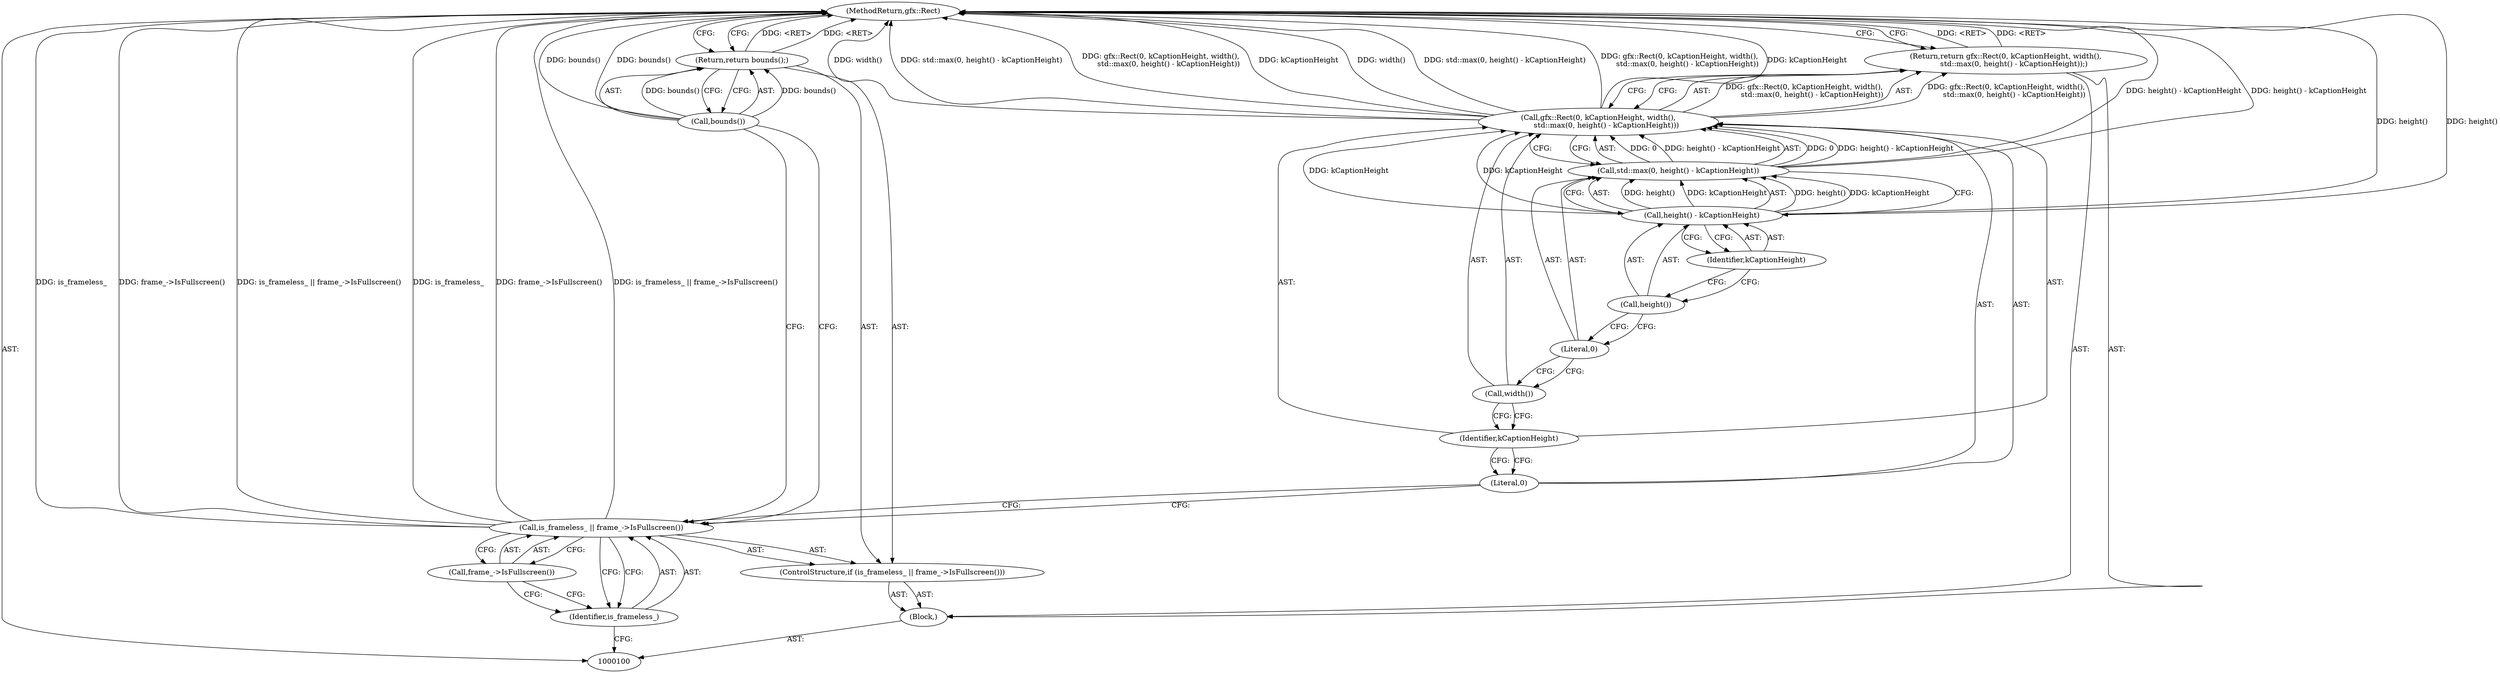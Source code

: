 digraph "0_Chrome_7f8cdab6fda192d15e45a3e9682b1eec427870c5_1" {
"1000118" [label="(MethodReturn,gfx::Rect)"];
"1000101" [label="(Block,)"];
"1000102" [label="(ControlStructure,if (is_frameless_ || frame_->IsFullscreen()))"];
"1000105" [label="(Call,frame_->IsFullscreen())"];
"1000103" [label="(Call,is_frameless_ || frame_->IsFullscreen())"];
"1000104" [label="(Identifier,is_frameless_)"];
"1000107" [label="(Call,bounds())"];
"1000106" [label="(Return,return bounds();)"];
"1000109" [label="(Call,gfx::Rect(0, kCaptionHeight, width(),\n       std::max(0, height() - kCaptionHeight)))"];
"1000110" [label="(Literal,0)"];
"1000111" [label="(Identifier,kCaptionHeight)"];
"1000108" [label="(Return,return gfx::Rect(0, kCaptionHeight, width(),\n       std::max(0, height() - kCaptionHeight));)"];
"1000112" [label="(Call,width())"];
"1000114" [label="(Literal,0)"];
"1000115" [label="(Call,height() - kCaptionHeight)"];
"1000116" [label="(Call,height())"];
"1000117" [label="(Identifier,kCaptionHeight)"];
"1000113" [label="(Call,std::max(0, height() - kCaptionHeight))"];
"1000118" -> "1000100"  [label="AST: "];
"1000118" -> "1000106"  [label="CFG: "];
"1000118" -> "1000108"  [label="CFG: "];
"1000107" -> "1000118"  [label="DDG: bounds()"];
"1000103" -> "1000118"  [label="DDG: is_frameless_"];
"1000103" -> "1000118"  [label="DDG: frame_->IsFullscreen()"];
"1000103" -> "1000118"  [label="DDG: is_frameless_ || frame_->IsFullscreen()"];
"1000113" -> "1000118"  [label="DDG: height() - kCaptionHeight"];
"1000109" -> "1000118"  [label="DDG: width()"];
"1000109" -> "1000118"  [label="DDG: std::max(0, height() - kCaptionHeight)"];
"1000109" -> "1000118"  [label="DDG: gfx::Rect(0, kCaptionHeight, width(),\n       std::max(0, height() - kCaptionHeight))"];
"1000109" -> "1000118"  [label="DDG: kCaptionHeight"];
"1000115" -> "1000118"  [label="DDG: height()"];
"1000108" -> "1000118"  [label="DDG: <RET>"];
"1000106" -> "1000118"  [label="DDG: <RET>"];
"1000101" -> "1000100"  [label="AST: "];
"1000102" -> "1000101"  [label="AST: "];
"1000108" -> "1000101"  [label="AST: "];
"1000102" -> "1000101"  [label="AST: "];
"1000103" -> "1000102"  [label="AST: "];
"1000106" -> "1000102"  [label="AST: "];
"1000105" -> "1000103"  [label="AST: "];
"1000105" -> "1000104"  [label="CFG: "];
"1000103" -> "1000105"  [label="CFG: "];
"1000103" -> "1000102"  [label="AST: "];
"1000103" -> "1000104"  [label="CFG: "];
"1000103" -> "1000105"  [label="CFG: "];
"1000104" -> "1000103"  [label="AST: "];
"1000105" -> "1000103"  [label="AST: "];
"1000107" -> "1000103"  [label="CFG: "];
"1000110" -> "1000103"  [label="CFG: "];
"1000103" -> "1000118"  [label="DDG: is_frameless_"];
"1000103" -> "1000118"  [label="DDG: frame_->IsFullscreen()"];
"1000103" -> "1000118"  [label="DDG: is_frameless_ || frame_->IsFullscreen()"];
"1000104" -> "1000103"  [label="AST: "];
"1000104" -> "1000100"  [label="CFG: "];
"1000105" -> "1000104"  [label="CFG: "];
"1000103" -> "1000104"  [label="CFG: "];
"1000107" -> "1000106"  [label="AST: "];
"1000107" -> "1000103"  [label="CFG: "];
"1000106" -> "1000107"  [label="CFG: "];
"1000107" -> "1000118"  [label="DDG: bounds()"];
"1000107" -> "1000106"  [label="DDG: bounds()"];
"1000106" -> "1000102"  [label="AST: "];
"1000106" -> "1000107"  [label="CFG: "];
"1000107" -> "1000106"  [label="AST: "];
"1000118" -> "1000106"  [label="CFG: "];
"1000106" -> "1000118"  [label="DDG: <RET>"];
"1000107" -> "1000106"  [label="DDG: bounds()"];
"1000109" -> "1000108"  [label="AST: "];
"1000109" -> "1000113"  [label="CFG: "];
"1000110" -> "1000109"  [label="AST: "];
"1000111" -> "1000109"  [label="AST: "];
"1000112" -> "1000109"  [label="AST: "];
"1000113" -> "1000109"  [label="AST: "];
"1000108" -> "1000109"  [label="CFG: "];
"1000109" -> "1000118"  [label="DDG: width()"];
"1000109" -> "1000118"  [label="DDG: std::max(0, height() - kCaptionHeight)"];
"1000109" -> "1000118"  [label="DDG: gfx::Rect(0, kCaptionHeight, width(),\n       std::max(0, height() - kCaptionHeight))"];
"1000109" -> "1000118"  [label="DDG: kCaptionHeight"];
"1000109" -> "1000108"  [label="DDG: gfx::Rect(0, kCaptionHeight, width(),\n       std::max(0, height() - kCaptionHeight))"];
"1000115" -> "1000109"  [label="DDG: kCaptionHeight"];
"1000113" -> "1000109"  [label="DDG: 0"];
"1000113" -> "1000109"  [label="DDG: height() - kCaptionHeight"];
"1000110" -> "1000109"  [label="AST: "];
"1000110" -> "1000103"  [label="CFG: "];
"1000111" -> "1000110"  [label="CFG: "];
"1000111" -> "1000109"  [label="AST: "];
"1000111" -> "1000110"  [label="CFG: "];
"1000112" -> "1000111"  [label="CFG: "];
"1000108" -> "1000101"  [label="AST: "];
"1000108" -> "1000109"  [label="CFG: "];
"1000109" -> "1000108"  [label="AST: "];
"1000118" -> "1000108"  [label="CFG: "];
"1000108" -> "1000118"  [label="DDG: <RET>"];
"1000109" -> "1000108"  [label="DDG: gfx::Rect(0, kCaptionHeight, width(),\n       std::max(0, height() - kCaptionHeight))"];
"1000112" -> "1000109"  [label="AST: "];
"1000112" -> "1000111"  [label="CFG: "];
"1000114" -> "1000112"  [label="CFG: "];
"1000114" -> "1000113"  [label="AST: "];
"1000114" -> "1000112"  [label="CFG: "];
"1000116" -> "1000114"  [label="CFG: "];
"1000115" -> "1000113"  [label="AST: "];
"1000115" -> "1000117"  [label="CFG: "];
"1000116" -> "1000115"  [label="AST: "];
"1000117" -> "1000115"  [label="AST: "];
"1000113" -> "1000115"  [label="CFG: "];
"1000115" -> "1000118"  [label="DDG: height()"];
"1000115" -> "1000109"  [label="DDG: kCaptionHeight"];
"1000115" -> "1000113"  [label="DDG: height()"];
"1000115" -> "1000113"  [label="DDG: kCaptionHeight"];
"1000116" -> "1000115"  [label="AST: "];
"1000116" -> "1000114"  [label="CFG: "];
"1000117" -> "1000116"  [label="CFG: "];
"1000117" -> "1000115"  [label="AST: "];
"1000117" -> "1000116"  [label="CFG: "];
"1000115" -> "1000117"  [label="CFG: "];
"1000113" -> "1000109"  [label="AST: "];
"1000113" -> "1000115"  [label="CFG: "];
"1000114" -> "1000113"  [label="AST: "];
"1000115" -> "1000113"  [label="AST: "];
"1000109" -> "1000113"  [label="CFG: "];
"1000113" -> "1000118"  [label="DDG: height() - kCaptionHeight"];
"1000113" -> "1000109"  [label="DDG: 0"];
"1000113" -> "1000109"  [label="DDG: height() - kCaptionHeight"];
"1000115" -> "1000113"  [label="DDG: height()"];
"1000115" -> "1000113"  [label="DDG: kCaptionHeight"];
}
